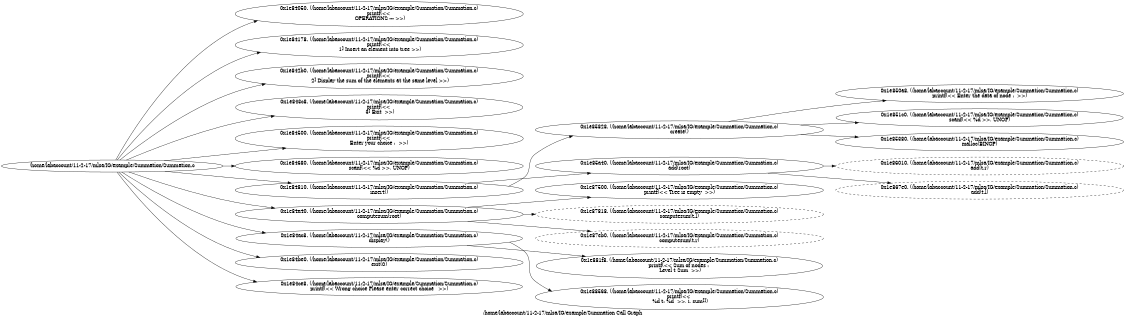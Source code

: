 digraph "/home/labaccount/11-2-17/mlsa/IG/example/Summation Call Graph" {
	graph [dpi=300
		rankdir=LR
		size="7.5, 10"
		label="/home/labaccount/11-2-17/mlsa/IG/example/Summation Call Graph"
	];

	Node0x527266545 [shape=oval, label="/home/labaccount/11-2-17/mlsa/IG/example/Summation/Summation.c"];
	Node0x689103315 [shape=oval, label="0x1e84050. (/home/labaccount/11-2-17/mlsa/IG/example/Summation/Summation.c)\nprintf(<< \n OPERATIONS --- >>)"];
	Node0x527266545 -> Node0x689103315;
	Node0x310053248 [shape=oval, label="0x1e84178. (/home/labaccount/11-2-17/mlsa/IG/example/Summation/Summation.c)\nprintf(<< \n 1] Insert an element into tree >>)"];
	Node0x527266545 -> Node0x310053248;
	Node0x251740955 [shape=oval, label="0x1e842b0. (/home/labaccount/11-2-17/mlsa/IG/example/Summation/Summation.c)\nprintf(<< \n 2] Display the sum of the elements at the same level >>)"];
	Node0x527266545 -> Node0x251740955;
	Node0x510411982 [shape=oval, label="0x1e843c8. (/home/labaccount/11-2-17/mlsa/IG/example/Summation/Summation.c)\nprintf(<< \n 3] Exit  >>)"];
	Node0x527266545 -> Node0x510411982;
	Node0x968088809 [shape=oval, label="0x1e84500. (/home/labaccount/11-2-17/mlsa/IG/example/Summation/Summation.c)\nprintf(<< \nEnter your choice :  >>)"];
	Node0x527266545 -> Node0x968088809;
	Node0x807523872 [shape=oval, label="0x1e84680. (/home/labaccount/11-2-17/mlsa/IG/example/Summation/Summation.c)\nscanf(<< %d >>, UNOP)"];
	Node0x527266545 -> Node0x807523872;
	Node0x223414793 [shape=oval, label="0x1e84810. (/home/labaccount/11-2-17/mlsa/IG/example/Summation/Summation.c)\ninsert()"];
	Node0x527266545 -> Node0x223414793;
	Node0x127253812 [shape=oval, label="0x1e84a40. (/home/labaccount/11-2-17/mlsa/IG/example/Summation/Summation.c)\ncomputesum(root)"];
	Node0x527266545 -> Node0x127253812;
	Node0x637438674 [shape=oval, label="0x1e84ac8. (/home/labaccount/11-2-17/mlsa/IG/example/Summation/Summation.c)\ndisplay()"];
	Node0x527266545 -> Node0x637438674;
	Node0x391705229 [shape=oval, label="0x1e84be0. (/home/labaccount/11-2-17/mlsa/IG/example/Summation/Summation.c)\nexit(0)"];
	Node0x527266545 -> Node0x391705229;
	Node0x903559938 [shape=oval, label="0x1e84ce8. (/home/labaccount/11-2-17/mlsa/IG/example/Summation/Summation.c)\nprintf(<< Wrong choice Please enter correct choice   >>)"];
	Node0x527266545 -> Node0x903559938;
	Node0x606645402 [shape=oval, label="0x1e85828. (/home/labaccount/11-2-17/mlsa/IG/example/Summation/Summation.c)\ncreate()"];
	Node0x223414793 -> Node0x606645402;
	Node0x530548706 [shape=oval, label="0x1e85a40. (/home/labaccount/11-2-17/mlsa/IG/example/Summation/Summation.c)\nadd(root)"];
	Node0x223414793 -> Node0x530548706;
	Node0x155262252 [shape=oval, label="0x1e87500. (/home/labaccount/11-2-17/mlsa/IG/example/Summation/Summation.c)\nprintf(<< Tree is empty  >>)"];
	Node0x127253812 -> Node0x155262252;
	Node0x281024634 [shape=oval, style=dashed, label="0x1e87818. (/home/labaccount/11-2-17/mlsa/IG/example/Summation/Summation.c)\ncomputesum(t.l)"];
	Node0x127253812 -> Node0x281024634;
	Node0x319655651 [shape=oval, style=dashed, label="0x1e87eb0. (/home/labaccount/11-2-17/mlsa/IG/example/Summation/Summation.c)\ncomputesum(t.r)"];
	Node0x127253812 -> Node0x319655651;
	Node0x512721371 [shape=oval, label="0x1e881f8. (/home/labaccount/11-2-17/mlsa/IG/example/Summation/Summation.c)\nprintf(<< Sum of nodes : \n Level \t Sum  >>)"];
	Node0x637438674 -> Node0x512721371;
	Node0x600574554 [shape=oval, label="0x1e88568. (/home/labaccount/11-2-17/mlsa/IG/example/Summation/Summation.c)\nprintf(<< \n %d \t: %d  >>, i, sum[])"];
	Node0x637438674 -> Node0x600574554;
	Node0x751394377 [shape=oval, label="0x1e850a8. (/home/labaccount/11-2-17/mlsa/IG/example/Summation/Summation.c)\nprintf(<< Enter the data of node :  >>)"];
	Node0x606645402 -> Node0x751394377;
	Node0x286274215 [shape=oval, label="0x1e851c0. (/home/labaccount/11-2-17/mlsa/IG/example/Summation/Summation.c)\nscanf(<< %d >>, UNOP)"];
	Node0x606645402 -> Node0x286274215;
	Node0x103054845 [shape=oval, label="0x1e85380. (/home/labaccount/11-2-17/mlsa/IG/example/Summation/Summation.c)\nmalloc(BINOP)"];
	Node0x606645402 -> Node0x103054845;
	Node0x653544051 [shape=oval, style=dashed, label="0x1e86010. (/home/labaccount/11-2-17/mlsa/IG/example/Summation/Summation.c)\nadd(t.r)"];
	Node0x530548706 -> Node0x653544051;
	Node0x854213580 [shape=oval, style=dashed, label="0x1e867e0. (/home/labaccount/11-2-17/mlsa/IG/example/Summation/Summation.c)\nadd(t.l)"];
	Node0x530548706 -> Node0x854213580;
}